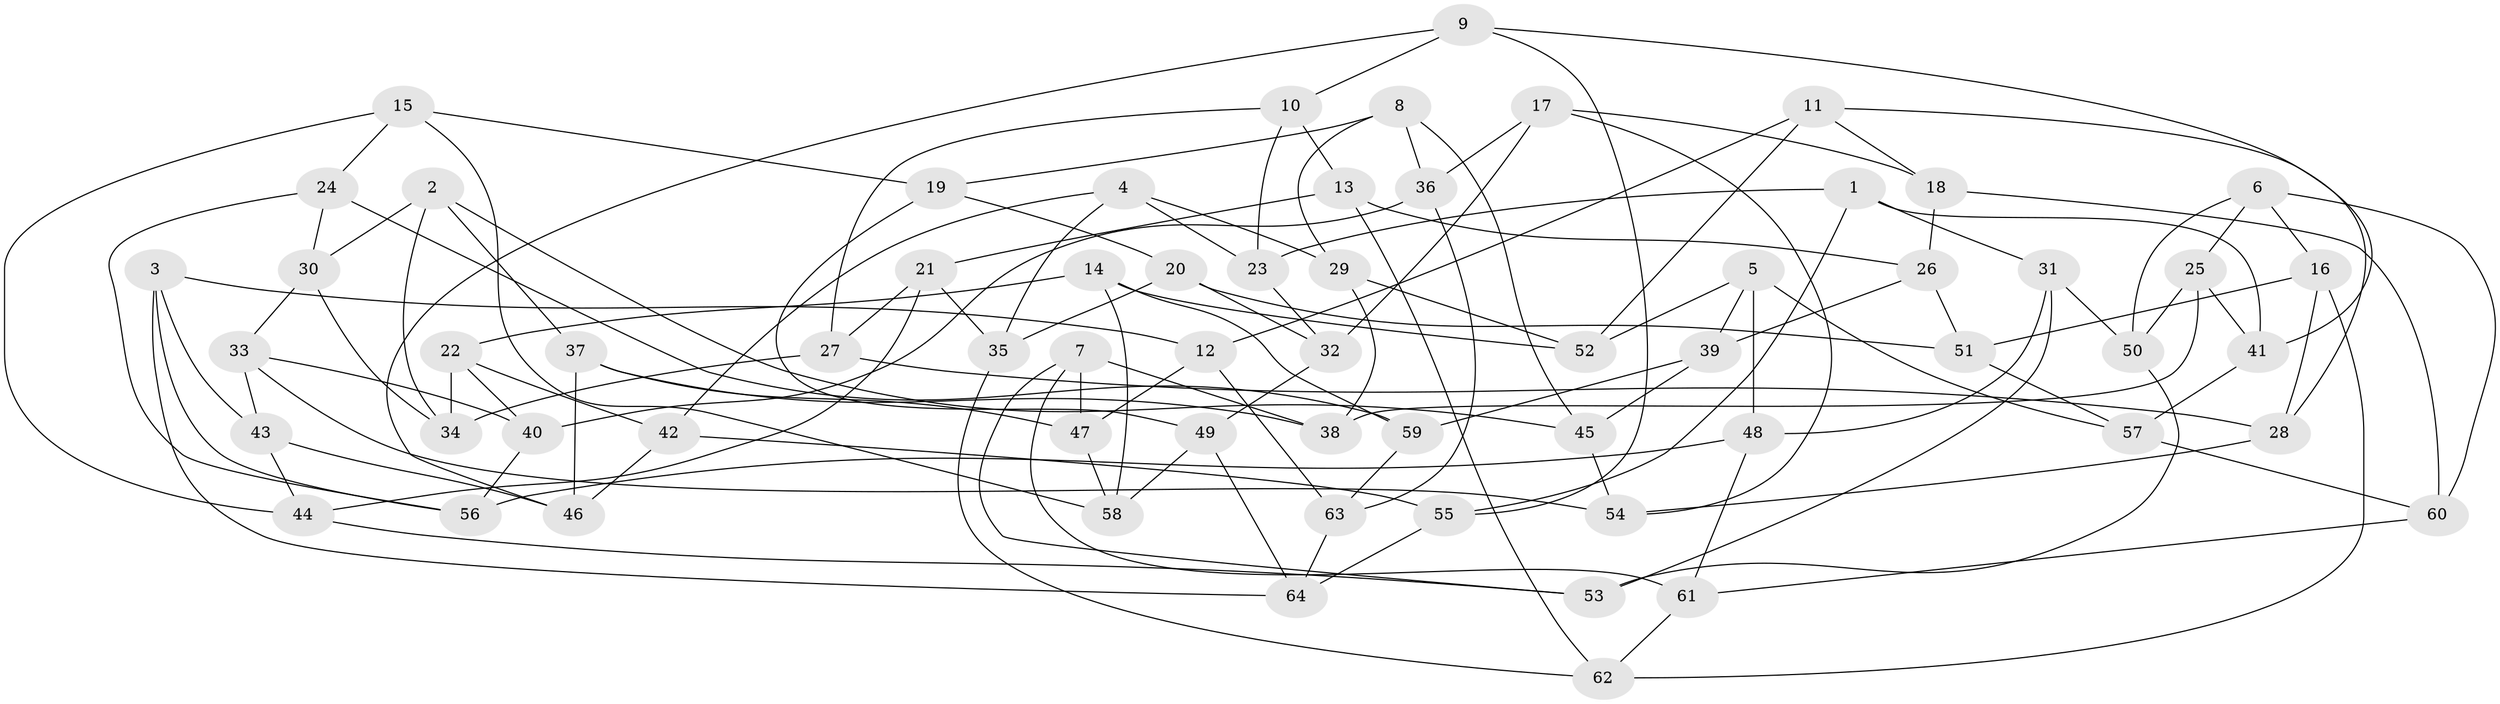 // coarse degree distribution, {5: 0.02631578947368421, 9: 0.05263157894736842, 4: 0.5263157894736842, 8: 0.05263157894736842, 3: 0.07894736842105263, 6: 0.21052631578947367, 11: 0.02631578947368421, 7: 0.02631578947368421}
// Generated by graph-tools (version 1.1) at 2025/20/03/04/25 18:20:39]
// undirected, 64 vertices, 128 edges
graph export_dot {
graph [start="1"]
  node [color=gray90,style=filled];
  1;
  2;
  3;
  4;
  5;
  6;
  7;
  8;
  9;
  10;
  11;
  12;
  13;
  14;
  15;
  16;
  17;
  18;
  19;
  20;
  21;
  22;
  23;
  24;
  25;
  26;
  27;
  28;
  29;
  30;
  31;
  32;
  33;
  34;
  35;
  36;
  37;
  38;
  39;
  40;
  41;
  42;
  43;
  44;
  45;
  46;
  47;
  48;
  49;
  50;
  51;
  52;
  53;
  54;
  55;
  56;
  57;
  58;
  59;
  60;
  61;
  62;
  63;
  64;
  1 -- 41;
  1 -- 55;
  1 -- 23;
  1 -- 31;
  2 -- 37;
  2 -- 30;
  2 -- 45;
  2 -- 34;
  3 -- 43;
  3 -- 64;
  3 -- 12;
  3 -- 56;
  4 -- 29;
  4 -- 42;
  4 -- 23;
  4 -- 35;
  5 -- 39;
  5 -- 48;
  5 -- 57;
  5 -- 52;
  6 -- 25;
  6 -- 60;
  6 -- 16;
  6 -- 50;
  7 -- 61;
  7 -- 38;
  7 -- 47;
  7 -- 53;
  8 -- 45;
  8 -- 19;
  8 -- 36;
  8 -- 29;
  9 -- 55;
  9 -- 10;
  9 -- 46;
  9 -- 41;
  10 -- 27;
  10 -- 23;
  10 -- 13;
  11 -- 18;
  11 -- 12;
  11 -- 28;
  11 -- 52;
  12 -- 63;
  12 -- 47;
  13 -- 62;
  13 -- 26;
  13 -- 21;
  14 -- 59;
  14 -- 58;
  14 -- 22;
  14 -- 52;
  15 -- 19;
  15 -- 44;
  15 -- 24;
  15 -- 58;
  16 -- 62;
  16 -- 51;
  16 -- 28;
  17 -- 18;
  17 -- 54;
  17 -- 32;
  17 -- 36;
  18 -- 60;
  18 -- 26;
  19 -- 20;
  19 -- 49;
  20 -- 35;
  20 -- 32;
  20 -- 51;
  21 -- 35;
  21 -- 27;
  21 -- 44;
  22 -- 40;
  22 -- 34;
  22 -- 42;
  23 -- 32;
  24 -- 56;
  24 -- 59;
  24 -- 30;
  25 -- 41;
  25 -- 50;
  25 -- 38;
  26 -- 51;
  26 -- 39;
  27 -- 28;
  27 -- 34;
  28 -- 54;
  29 -- 52;
  29 -- 38;
  30 -- 33;
  30 -- 34;
  31 -- 53;
  31 -- 48;
  31 -- 50;
  32 -- 49;
  33 -- 43;
  33 -- 54;
  33 -- 40;
  35 -- 62;
  36 -- 63;
  36 -- 40;
  37 -- 46;
  37 -- 38;
  37 -- 47;
  39 -- 59;
  39 -- 45;
  40 -- 56;
  41 -- 57;
  42 -- 46;
  42 -- 55;
  43 -- 44;
  43 -- 46;
  44 -- 53;
  45 -- 54;
  47 -- 58;
  48 -- 61;
  48 -- 56;
  49 -- 64;
  49 -- 58;
  50 -- 53;
  51 -- 57;
  55 -- 64;
  57 -- 60;
  59 -- 63;
  60 -- 61;
  61 -- 62;
  63 -- 64;
}
